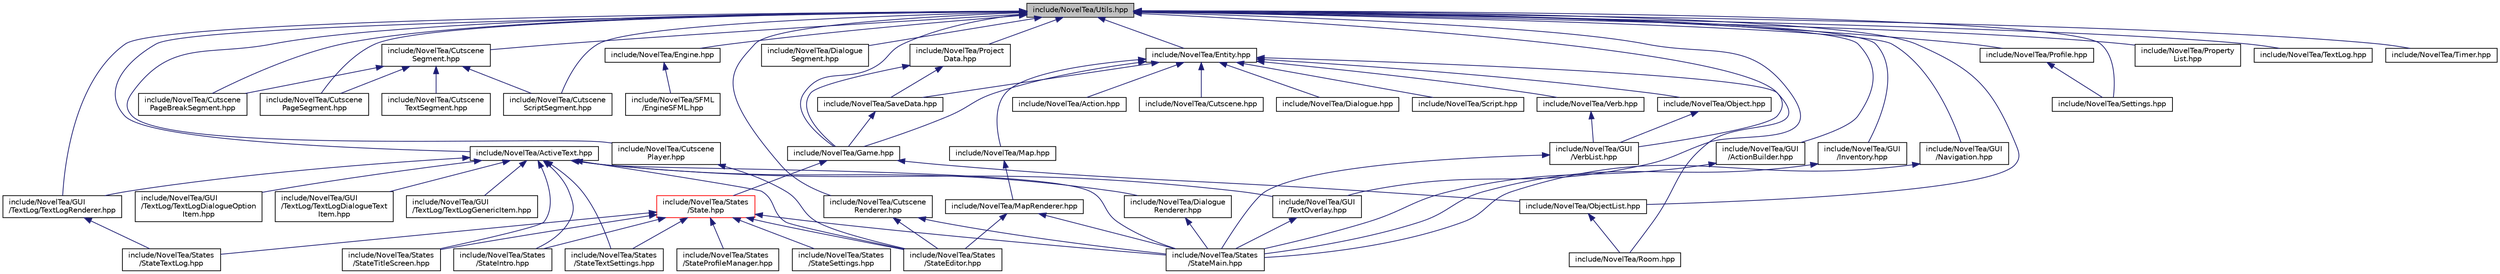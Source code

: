 digraph "include/NovelTea/Utils.hpp"
{
 // LATEX_PDF_SIZE
  bgcolor="transparent";
  edge [fontname="Helvetica",fontsize="10",labelfontname="Helvetica",labelfontsize="10"];
  node [fontname="Helvetica",fontsize="10",shape=record];
  Node1 [label="include/NovelTea/Utils.hpp",height=0.2,width=0.4,color="black", fillcolor="grey75", style="filled", fontcolor="black",tooltip=" "];
  Node1 -> Node2 [dir="back",color="midnightblue",fontsize="10",style="solid",fontname="Helvetica"];
  Node2 [label="include/NovelTea/ActiveText.hpp",height=0.2,width=0.4,color="black",URL="$_active_text_8hpp.htm",tooltip=" "];
  Node2 -> Node3 [dir="back",color="midnightblue",fontsize="10",style="solid",fontname="Helvetica"];
  Node3 [label="include/NovelTea/Dialogue\lRenderer.hpp",height=0.2,width=0.4,color="black",URL="$_dialogue_renderer_8hpp.htm",tooltip=" "];
  Node3 -> Node4 [dir="back",color="midnightblue",fontsize="10",style="solid",fontname="Helvetica"];
  Node4 [label="include/NovelTea/States\l/StateMain.hpp",height=0.2,width=0.4,color="black",URL="$_state_main_8hpp.htm",tooltip=" "];
  Node2 -> Node5 [dir="back",color="midnightblue",fontsize="10",style="solid",fontname="Helvetica"];
  Node5 [label="include/NovelTea/GUI\l/TextLog/TextLogDialogueOption\lItem.hpp",height=0.2,width=0.4,color="black",URL="$_text_log_dialogue_option_item_8hpp.htm",tooltip=" "];
  Node2 -> Node6 [dir="back",color="midnightblue",fontsize="10",style="solid",fontname="Helvetica"];
  Node6 [label="include/NovelTea/GUI\l/TextLog/TextLogDialogueText\lItem.hpp",height=0.2,width=0.4,color="black",URL="$_text_log_dialogue_text_item_8hpp.htm",tooltip=" "];
  Node2 -> Node7 [dir="back",color="midnightblue",fontsize="10",style="solid",fontname="Helvetica"];
  Node7 [label="include/NovelTea/GUI\l/TextLog/TextLogGenericItem.hpp",height=0.2,width=0.4,color="black",URL="$_text_log_generic_item_8hpp.htm",tooltip=" "];
  Node2 -> Node8 [dir="back",color="midnightblue",fontsize="10",style="solid",fontname="Helvetica"];
  Node8 [label="include/NovelTea/GUI\l/TextLog/TextLogRenderer.hpp",height=0.2,width=0.4,color="black",URL="$_text_log_renderer_8hpp.htm",tooltip=" "];
  Node8 -> Node9 [dir="back",color="midnightblue",fontsize="10",style="solid",fontname="Helvetica"];
  Node9 [label="include/NovelTea/States\l/StateTextLog.hpp",height=0.2,width=0.4,color="black",URL="$_state_text_log_8hpp.htm",tooltip=" "];
  Node2 -> Node10 [dir="back",color="midnightblue",fontsize="10",style="solid",fontname="Helvetica"];
  Node10 [label="include/NovelTea/GUI\l/TextOverlay.hpp",height=0.2,width=0.4,color="black",URL="$_text_overlay_8hpp.htm",tooltip=" "];
  Node10 -> Node4 [dir="back",color="midnightblue",fontsize="10",style="solid",fontname="Helvetica"];
  Node2 -> Node11 [dir="back",color="midnightblue",fontsize="10",style="solid",fontname="Helvetica"];
  Node11 [label="include/NovelTea/States\l/StateEditor.hpp",height=0.2,width=0.4,color="black",URL="$_state_editor_8hpp.htm",tooltip=" "];
  Node2 -> Node12 [dir="back",color="midnightblue",fontsize="10",style="solid",fontname="Helvetica"];
  Node12 [label="include/NovelTea/States\l/StateIntro.hpp",height=0.2,width=0.4,color="black",URL="$_state_intro_8hpp.htm",tooltip=" "];
  Node2 -> Node4 [dir="back",color="midnightblue",fontsize="10",style="solid",fontname="Helvetica"];
  Node2 -> Node13 [dir="back",color="midnightblue",fontsize="10",style="solid",fontname="Helvetica"];
  Node13 [label="include/NovelTea/States\l/StateTextSettings.hpp",height=0.2,width=0.4,color="black",URL="$_state_text_settings_8hpp.htm",tooltip=" "];
  Node2 -> Node14 [dir="back",color="midnightblue",fontsize="10",style="solid",fontname="Helvetica"];
  Node14 [label="include/NovelTea/States\l/StateTitleScreen.hpp",height=0.2,width=0.4,color="black",URL="$_state_title_screen_8hpp.htm",tooltip=" "];
  Node1 -> Node15 [dir="back",color="midnightblue",fontsize="10",style="solid",fontname="Helvetica"];
  Node15 [label="include/NovelTea/Cutscene\lPageBreakSegment.hpp",height=0.2,width=0.4,color="black",URL="$_cutscene_page_break_segment_8hpp.htm",tooltip=" "];
  Node1 -> Node16 [dir="back",color="midnightblue",fontsize="10",style="solid",fontname="Helvetica"];
  Node16 [label="include/NovelTea/Cutscene\lPageSegment.hpp",height=0.2,width=0.4,color="black",URL="$_cutscene_page_segment_8hpp.htm",tooltip=" "];
  Node1 -> Node17 [dir="back",color="midnightblue",fontsize="10",style="solid",fontname="Helvetica"];
  Node17 [label="include/NovelTea/Cutscene\lPlayer.hpp",height=0.2,width=0.4,color="black",URL="$_cutscene_player_8hpp.htm",tooltip=" "];
  Node17 -> Node11 [dir="back",color="midnightblue",fontsize="10",style="solid",fontname="Helvetica"];
  Node1 -> Node18 [dir="back",color="midnightblue",fontsize="10",style="solid",fontname="Helvetica"];
  Node18 [label="include/NovelTea/Cutscene\lRenderer.hpp",height=0.2,width=0.4,color="black",URL="$_cutscene_renderer_8hpp.htm",tooltip=" "];
  Node18 -> Node11 [dir="back",color="midnightblue",fontsize="10",style="solid",fontname="Helvetica"];
  Node18 -> Node4 [dir="back",color="midnightblue",fontsize="10",style="solid",fontname="Helvetica"];
  Node1 -> Node19 [dir="back",color="midnightblue",fontsize="10",style="solid",fontname="Helvetica"];
  Node19 [label="include/NovelTea/Cutscene\lScriptSegment.hpp",height=0.2,width=0.4,color="black",URL="$_cutscene_script_segment_8hpp.htm",tooltip=" "];
  Node1 -> Node20 [dir="back",color="midnightblue",fontsize="10",style="solid",fontname="Helvetica"];
  Node20 [label="include/NovelTea/Cutscene\lSegment.hpp",height=0.2,width=0.4,color="black",URL="$_cutscene_segment_8hpp.htm",tooltip=" "];
  Node20 -> Node15 [dir="back",color="midnightblue",fontsize="10",style="solid",fontname="Helvetica"];
  Node20 -> Node16 [dir="back",color="midnightblue",fontsize="10",style="solid",fontname="Helvetica"];
  Node20 -> Node19 [dir="back",color="midnightblue",fontsize="10",style="solid",fontname="Helvetica"];
  Node20 -> Node21 [dir="back",color="midnightblue",fontsize="10",style="solid",fontname="Helvetica"];
  Node21 [label="include/NovelTea/Cutscene\lTextSegment.hpp",height=0.2,width=0.4,color="black",URL="$_cutscene_text_segment_8hpp.htm",tooltip=" "];
  Node1 -> Node22 [dir="back",color="midnightblue",fontsize="10",style="solid",fontname="Helvetica"];
  Node22 [label="include/NovelTea/Dialogue\lSegment.hpp",height=0.2,width=0.4,color="black",URL="$_dialogue_segment_8hpp.htm",tooltip=" "];
  Node1 -> Node23 [dir="back",color="midnightblue",fontsize="10",style="solid",fontname="Helvetica"];
  Node23 [label="include/NovelTea/Engine.hpp",height=0.2,width=0.4,color="black",URL="$_engine_8hpp.htm",tooltip=" "];
  Node23 -> Node24 [dir="back",color="midnightblue",fontsize="10",style="solid",fontname="Helvetica"];
  Node24 [label="include/NovelTea/SFML\l/EngineSFML.hpp",height=0.2,width=0.4,color="black",URL="$_engine_s_f_m_l_8hpp.htm",tooltip=" "];
  Node1 -> Node25 [dir="back",color="midnightblue",fontsize="10",style="solid",fontname="Helvetica"];
  Node25 [label="include/NovelTea/Entity.hpp",height=0.2,width=0.4,color="black",URL="$_entity_8hpp.htm",tooltip=" "];
  Node25 -> Node26 [dir="back",color="midnightblue",fontsize="10",style="solid",fontname="Helvetica"];
  Node26 [label="include/NovelTea/Action.hpp",height=0.2,width=0.4,color="black",URL="$_action_8hpp.htm",tooltip=" "];
  Node25 -> Node27 [dir="back",color="midnightblue",fontsize="10",style="solid",fontname="Helvetica"];
  Node27 [label="include/NovelTea/Cutscene.hpp",height=0.2,width=0.4,color="black",URL="$_cutscene_8hpp.htm",tooltip=" "];
  Node25 -> Node28 [dir="back",color="midnightblue",fontsize="10",style="solid",fontname="Helvetica"];
  Node28 [label="include/NovelTea/Dialogue.hpp",height=0.2,width=0.4,color="black",URL="$_dialogue_8hpp.htm",tooltip=" "];
  Node25 -> Node29 [dir="back",color="midnightblue",fontsize="10",style="solid",fontname="Helvetica"];
  Node29 [label="include/NovelTea/Game.hpp",height=0.2,width=0.4,color="black",URL="$_game_8hpp.htm",tooltip=" "];
  Node29 -> Node30 [dir="back",color="midnightblue",fontsize="10",style="solid",fontname="Helvetica"];
  Node30 [label="include/NovelTea/ObjectList.hpp",height=0.2,width=0.4,color="black",URL="$_object_list_8hpp.htm",tooltip=" "];
  Node30 -> Node31 [dir="back",color="midnightblue",fontsize="10",style="solid",fontname="Helvetica"];
  Node31 [label="include/NovelTea/Room.hpp",height=0.2,width=0.4,color="black",URL="$_room_8hpp.htm",tooltip=" "];
  Node29 -> Node32 [dir="back",color="midnightblue",fontsize="10",style="solid",fontname="Helvetica"];
  Node32 [label="include/NovelTea/States\l/State.hpp",height=0.2,width=0.4,color="red",URL="$_state_8hpp.htm",tooltip=" "];
  Node32 -> Node11 [dir="back",color="midnightblue",fontsize="10",style="solid",fontname="Helvetica"];
  Node32 -> Node12 [dir="back",color="midnightblue",fontsize="10",style="solid",fontname="Helvetica"];
  Node32 -> Node4 [dir="back",color="midnightblue",fontsize="10",style="solid",fontname="Helvetica"];
  Node32 -> Node33 [dir="back",color="midnightblue",fontsize="10",style="solid",fontname="Helvetica"];
  Node33 [label="include/NovelTea/States\l/StateProfileManager.hpp",height=0.2,width=0.4,color="black",URL="$_state_profile_manager_8hpp.htm",tooltip=" "];
  Node32 -> Node34 [dir="back",color="midnightblue",fontsize="10",style="solid",fontname="Helvetica"];
  Node34 [label="include/NovelTea/States\l/StateSettings.hpp",height=0.2,width=0.4,color="black",URL="$_state_settings_8hpp.htm",tooltip=" "];
  Node32 -> Node9 [dir="back",color="midnightblue",fontsize="10",style="solid",fontname="Helvetica"];
  Node32 -> Node13 [dir="back",color="midnightblue",fontsize="10",style="solid",fontname="Helvetica"];
  Node32 -> Node14 [dir="back",color="midnightblue",fontsize="10",style="solid",fontname="Helvetica"];
  Node25 -> Node36 [dir="back",color="midnightblue",fontsize="10",style="solid",fontname="Helvetica"];
  Node36 [label="include/NovelTea/Map.hpp",height=0.2,width=0.4,color="black",URL="$_map_8hpp.htm",tooltip=" "];
  Node36 -> Node37 [dir="back",color="midnightblue",fontsize="10",style="solid",fontname="Helvetica"];
  Node37 [label="include/NovelTea/MapRenderer.hpp",height=0.2,width=0.4,color="black",URL="$_map_renderer_8hpp.htm",tooltip=" "];
  Node37 -> Node11 [dir="back",color="midnightblue",fontsize="10",style="solid",fontname="Helvetica"];
  Node37 -> Node4 [dir="back",color="midnightblue",fontsize="10",style="solid",fontname="Helvetica"];
  Node25 -> Node38 [dir="back",color="midnightblue",fontsize="10",style="solid",fontname="Helvetica"];
  Node38 [label="include/NovelTea/Object.hpp",height=0.2,width=0.4,color="black",URL="$_object_8hpp.htm",tooltip=" "];
  Node38 -> Node39 [dir="back",color="midnightblue",fontsize="10",style="solid",fontname="Helvetica"];
  Node39 [label="include/NovelTea/GUI\l/VerbList.hpp",height=0.2,width=0.4,color="black",URL="$_verb_list_8hpp.htm",tooltip=" "];
  Node39 -> Node4 [dir="back",color="midnightblue",fontsize="10",style="solid",fontname="Helvetica"];
  Node25 -> Node31 [dir="back",color="midnightblue",fontsize="10",style="solid",fontname="Helvetica"];
  Node25 -> Node40 [dir="back",color="midnightblue",fontsize="10",style="solid",fontname="Helvetica"];
  Node40 [label="include/NovelTea/SaveData.hpp",height=0.2,width=0.4,color="black",URL="$_save_data_8hpp.htm",tooltip=" "];
  Node40 -> Node29 [dir="back",color="midnightblue",fontsize="10",style="solid",fontname="Helvetica"];
  Node25 -> Node41 [dir="back",color="midnightblue",fontsize="10",style="solid",fontname="Helvetica"];
  Node41 [label="include/NovelTea/Script.hpp",height=0.2,width=0.4,color="black",URL="$_script_8hpp.htm",tooltip=" "];
  Node25 -> Node42 [dir="back",color="midnightblue",fontsize="10",style="solid",fontname="Helvetica"];
  Node42 [label="include/NovelTea/Verb.hpp",height=0.2,width=0.4,color="black",URL="$_verb_8hpp.htm",tooltip=" "];
  Node42 -> Node39 [dir="back",color="midnightblue",fontsize="10",style="solid",fontname="Helvetica"];
  Node1 -> Node29 [dir="back",color="midnightblue",fontsize="10",style="solid",fontname="Helvetica"];
  Node1 -> Node43 [dir="back",color="midnightblue",fontsize="10",style="solid",fontname="Helvetica"];
  Node43 [label="include/NovelTea/GUI\l/ActionBuilder.hpp",height=0.2,width=0.4,color="black",URL="$_action_builder_8hpp.htm",tooltip=" "];
  Node43 -> Node4 [dir="back",color="midnightblue",fontsize="10",style="solid",fontname="Helvetica"];
  Node1 -> Node44 [dir="back",color="midnightblue",fontsize="10",style="solid",fontname="Helvetica"];
  Node44 [label="include/NovelTea/GUI\l/Inventory.hpp",height=0.2,width=0.4,color="black",URL="$_inventory_8hpp.htm",tooltip=" "];
  Node44 -> Node4 [dir="back",color="midnightblue",fontsize="10",style="solid",fontname="Helvetica"];
  Node1 -> Node45 [dir="back",color="midnightblue",fontsize="10",style="solid",fontname="Helvetica"];
  Node45 [label="include/NovelTea/GUI\l/Navigation.hpp",height=0.2,width=0.4,color="black",URL="$_navigation_8hpp.htm",tooltip=" "];
  Node45 -> Node4 [dir="back",color="midnightblue",fontsize="10",style="solid",fontname="Helvetica"];
  Node1 -> Node8 [dir="back",color="midnightblue",fontsize="10",style="solid",fontname="Helvetica"];
  Node1 -> Node10 [dir="back",color="midnightblue",fontsize="10",style="solid",fontname="Helvetica"];
  Node1 -> Node39 [dir="back",color="midnightblue",fontsize="10",style="solid",fontname="Helvetica"];
  Node1 -> Node30 [dir="back",color="midnightblue",fontsize="10",style="solid",fontname="Helvetica"];
  Node1 -> Node46 [dir="back",color="midnightblue",fontsize="10",style="solid",fontname="Helvetica"];
  Node46 [label="include/NovelTea/Profile.hpp",height=0.2,width=0.4,color="black",URL="$_profile_8hpp.htm",tooltip=" "];
  Node46 -> Node47 [dir="back",color="midnightblue",fontsize="10",style="solid",fontname="Helvetica"];
  Node47 [label="include/NovelTea/Settings.hpp",height=0.2,width=0.4,color="black",URL="$_settings_8hpp.htm",tooltip=" "];
  Node1 -> Node48 [dir="back",color="midnightblue",fontsize="10",style="solid",fontname="Helvetica"];
  Node48 [label="include/NovelTea/Project\lData.hpp",height=0.2,width=0.4,color="black",URL="$_project_data_8hpp.htm",tooltip=" "];
  Node48 -> Node29 [dir="back",color="midnightblue",fontsize="10",style="solid",fontname="Helvetica"];
  Node48 -> Node40 [dir="back",color="midnightblue",fontsize="10",style="solid",fontname="Helvetica"];
  Node1 -> Node49 [dir="back",color="midnightblue",fontsize="10",style="solid",fontname="Helvetica"];
  Node49 [label="include/NovelTea/Property\lList.hpp",height=0.2,width=0.4,color="black",URL="$_property_list_8hpp.htm",tooltip=" "];
  Node1 -> Node47 [dir="back",color="midnightblue",fontsize="10",style="solid",fontname="Helvetica"];
  Node1 -> Node50 [dir="back",color="midnightblue",fontsize="10",style="solid",fontname="Helvetica"];
  Node50 [label="include/NovelTea/TextLog.hpp",height=0.2,width=0.4,color="black",URL="$_text_log_8hpp.htm",tooltip=" "];
  Node1 -> Node51 [dir="back",color="midnightblue",fontsize="10",style="solid",fontname="Helvetica"];
  Node51 [label="include/NovelTea/Timer.hpp",height=0.2,width=0.4,color="black",URL="$_timer_8hpp.htm",tooltip=" "];
}
